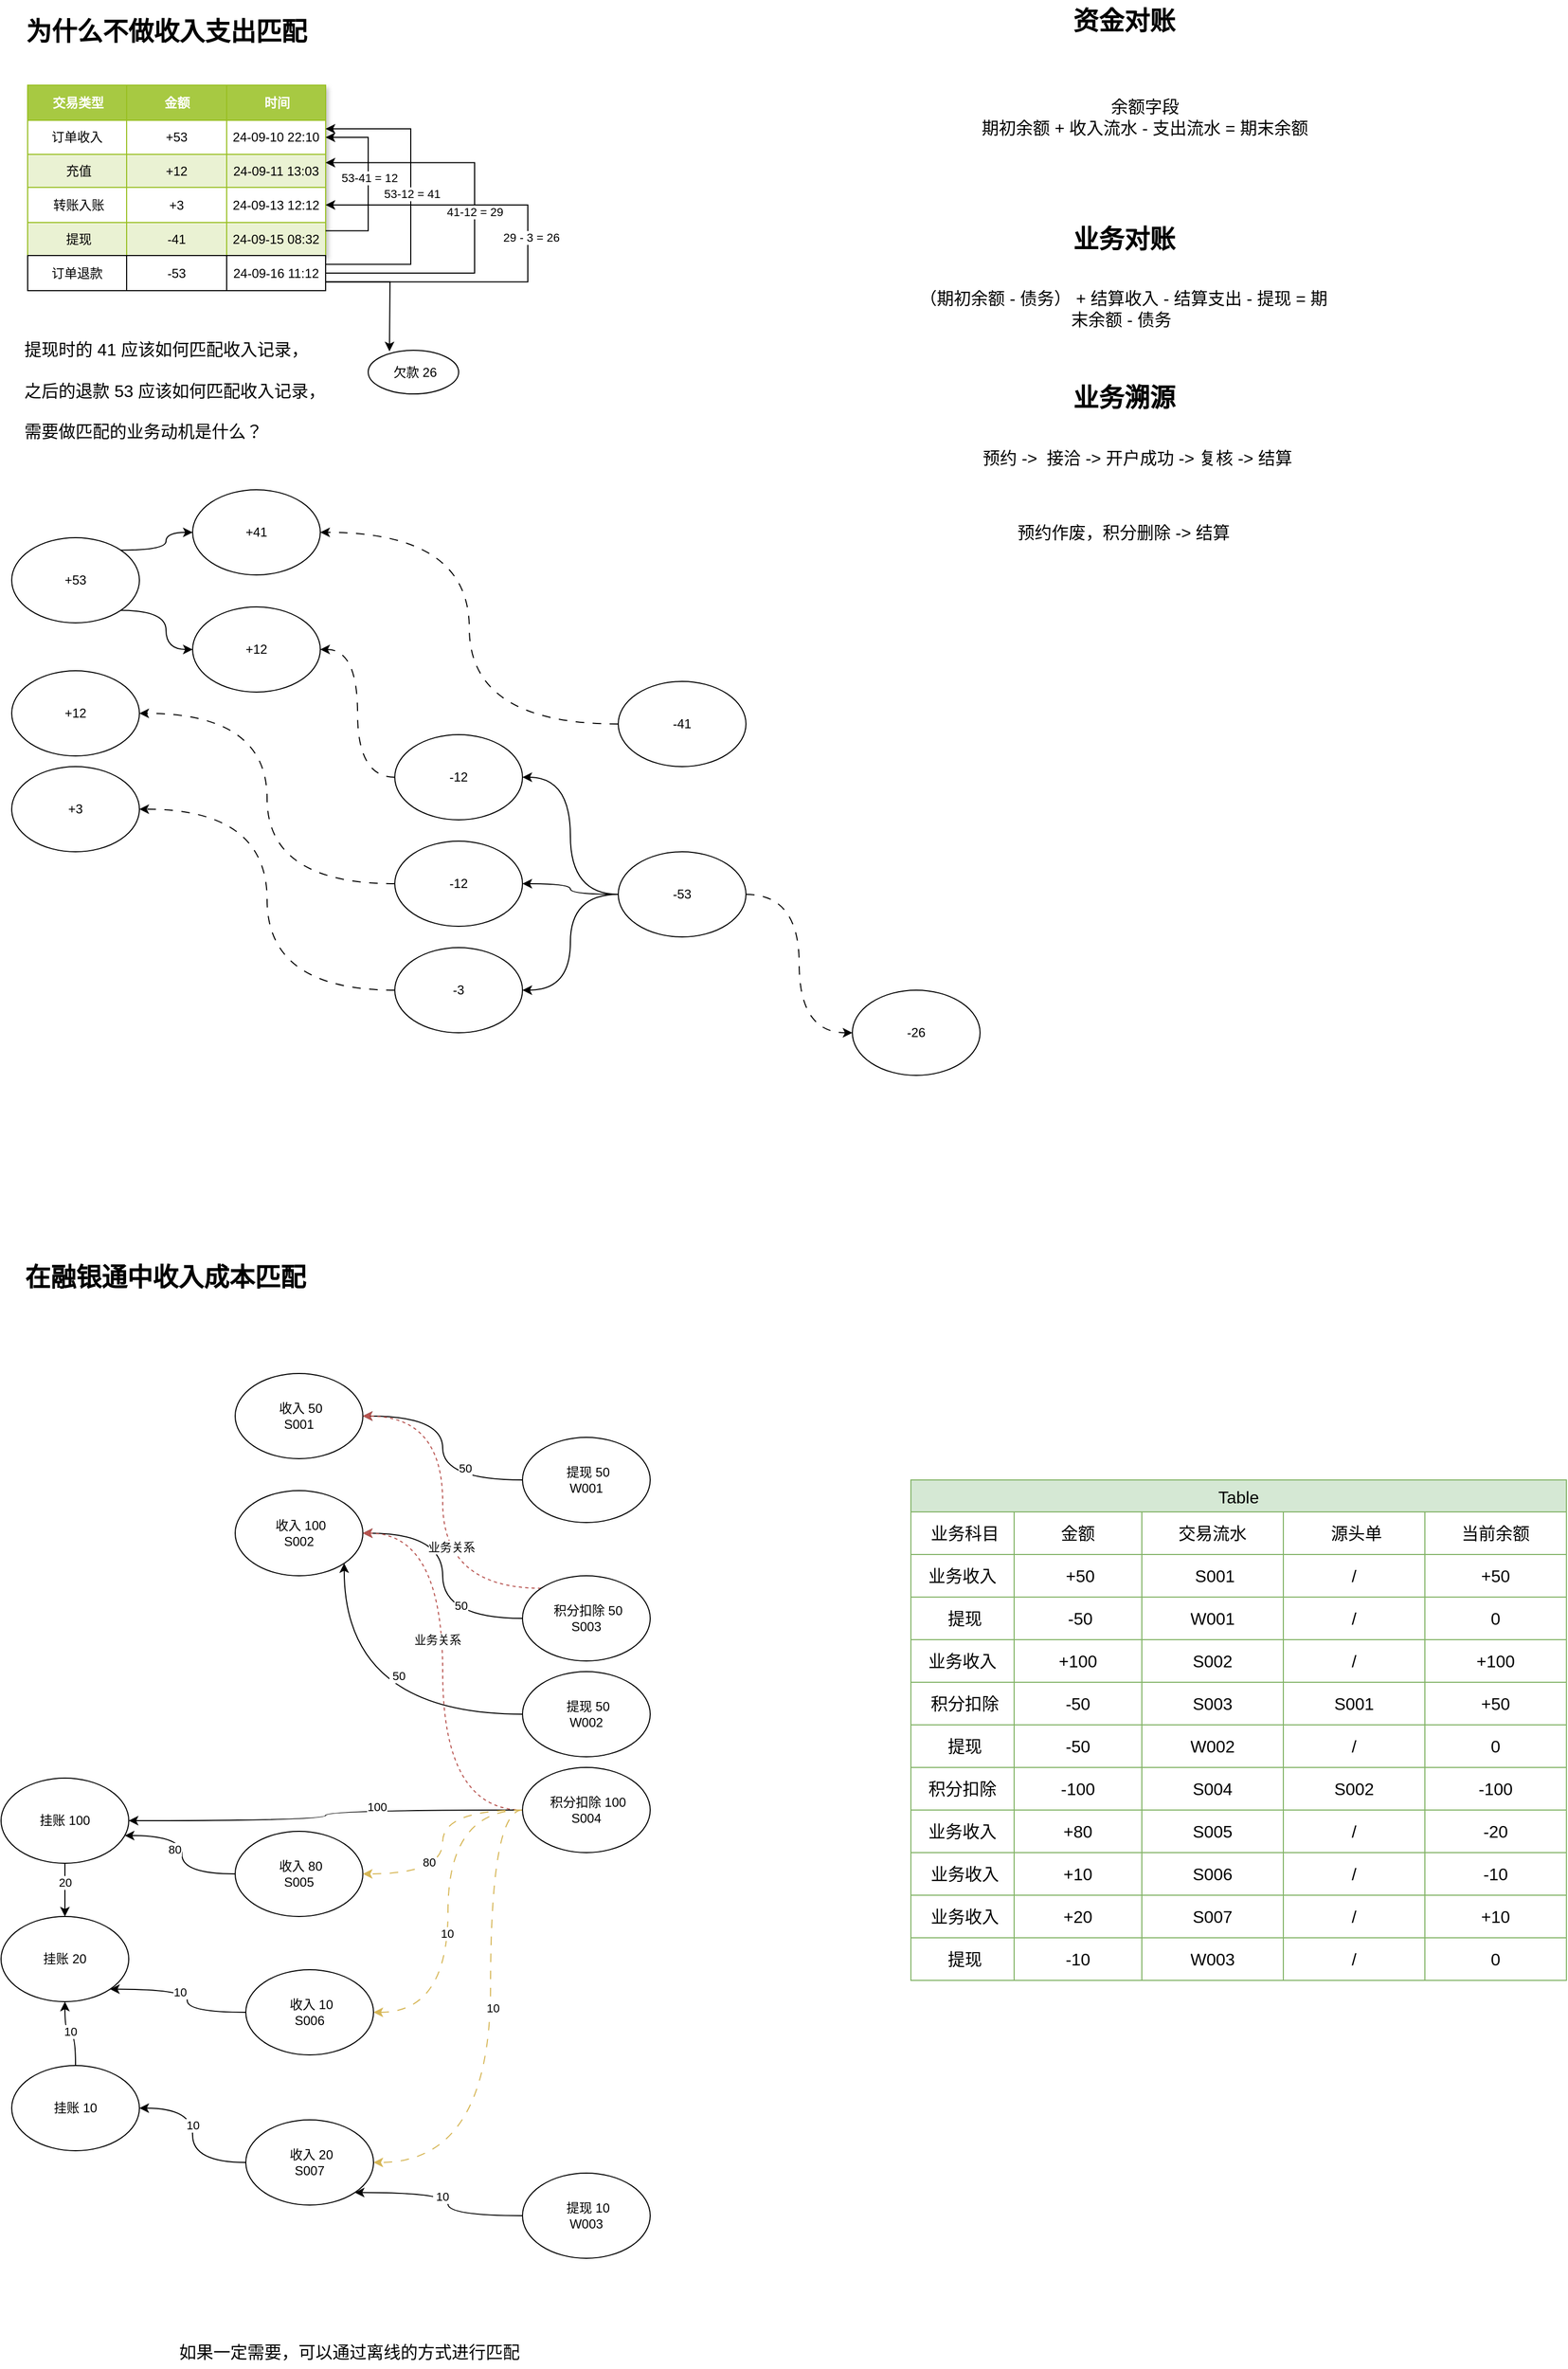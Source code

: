<mxfile version="24.7.17">
  <diagram name="Page-1" id="IG1EfREBN7wMI9QBmMIC">
    <mxGraphModel dx="2593" dy="1957" grid="1" gridSize="10" guides="1" tooltips="1" connect="1" arrows="1" fold="1" page="1" pageScale="1" pageWidth="827" pageHeight="1169" math="0" shadow="0">
      <root>
        <mxCell id="0" />
        <mxCell id="1" parent="0" />
        <mxCell id="J3dnYGCY9nzJkl_79Sq--1" value="&amp;nbsp;收入 50&lt;div&gt;S001&lt;/div&gt;" style="ellipse;whiteSpace=wrap;html=1;" vertex="1" parent="1">
          <mxGeometry x="1510" y="1290" width="120" height="80" as="geometry" />
        </mxCell>
        <mxCell id="J3dnYGCY9nzJkl_79Sq--2" value="&amp;nbsp;收入 100&lt;div&gt;S002&lt;/div&gt;" style="ellipse;whiteSpace=wrap;html=1;" vertex="1" parent="1">
          <mxGeometry x="1510" y="1400" width="120" height="80" as="geometry" />
        </mxCell>
        <mxCell id="J3dnYGCY9nzJkl_79Sq--3" style="edgeStyle=orthogonalEdgeStyle;rounded=0;orthogonalLoop=1;jettySize=auto;html=1;exitX=0;exitY=0.5;exitDx=0;exitDy=0;entryX=1;entryY=0.5;entryDx=0;entryDy=0;curved=1;" edge="1" parent="1" source="J3dnYGCY9nzJkl_79Sq--5" target="J3dnYGCY9nzJkl_79Sq--1">
          <mxGeometry relative="1" as="geometry" />
        </mxCell>
        <mxCell id="J3dnYGCY9nzJkl_79Sq--4" value="50" style="edgeLabel;html=1;align=center;verticalAlign=middle;resizable=0;points=[];" vertex="1" connectable="0" parent="J3dnYGCY9nzJkl_79Sq--3">
          <mxGeometry x="-0.48" y="-11" relative="1" as="geometry">
            <mxPoint as="offset" />
          </mxGeometry>
        </mxCell>
        <mxCell id="J3dnYGCY9nzJkl_79Sq--5" value="&amp;nbsp;提现 50&lt;div&gt;W001&lt;/div&gt;" style="ellipse;whiteSpace=wrap;html=1;" vertex="1" parent="1">
          <mxGeometry x="1780" y="1350" width="120" height="80" as="geometry" />
        </mxCell>
        <mxCell id="J3dnYGCY9nzJkl_79Sq--6" style="edgeStyle=orthogonalEdgeStyle;rounded=0;orthogonalLoop=1;jettySize=auto;html=1;exitX=0;exitY=0.5;exitDx=0;exitDy=0;entryX=1;entryY=0.5;entryDx=0;entryDy=0;curved=1;" edge="1" parent="1" source="J3dnYGCY9nzJkl_79Sq--10" target="J3dnYGCY9nzJkl_79Sq--2">
          <mxGeometry relative="1" as="geometry" />
        </mxCell>
        <mxCell id="J3dnYGCY9nzJkl_79Sq--7" value="50" style="edgeLabel;html=1;align=center;verticalAlign=middle;resizable=0;points=[];" vertex="1" connectable="0" parent="J3dnYGCY9nzJkl_79Sq--6">
          <mxGeometry x="-0.493" y="-12" relative="1" as="geometry">
            <mxPoint as="offset" />
          </mxGeometry>
        </mxCell>
        <mxCell id="J3dnYGCY9nzJkl_79Sq--8" style="edgeStyle=orthogonalEdgeStyle;rounded=0;orthogonalLoop=1;jettySize=auto;html=1;exitX=0;exitY=0;exitDx=0;exitDy=0;entryX=1;entryY=0.5;entryDx=0;entryDy=0;fillColor=#f8cecc;strokeColor=#b85450;elbow=vertical;curved=1;dashed=1;" edge="1" parent="1" source="J3dnYGCY9nzJkl_79Sq--10" target="J3dnYGCY9nzJkl_79Sq--1">
          <mxGeometry relative="1" as="geometry" />
        </mxCell>
        <mxCell id="J3dnYGCY9nzJkl_79Sq--9" value="业务关系" style="edgeLabel;html=1;align=center;verticalAlign=middle;resizable=0;points=[];" vertex="1" connectable="0" parent="J3dnYGCY9nzJkl_79Sq--8">
          <mxGeometry x="-0.199" y="-8" relative="1" as="geometry">
            <mxPoint as="offset" />
          </mxGeometry>
        </mxCell>
        <mxCell id="J3dnYGCY9nzJkl_79Sq--10" value="&amp;nbsp;积分扣除 50&lt;div&gt;S003&lt;/div&gt;" style="ellipse;whiteSpace=wrap;html=1;" vertex="1" parent="1">
          <mxGeometry x="1780" y="1480" width="120" height="80" as="geometry" />
        </mxCell>
        <mxCell id="J3dnYGCY9nzJkl_79Sq--11" value="&amp;nbsp;收入 80&lt;div&gt;S005&lt;/div&gt;" style="ellipse;whiteSpace=wrap;html=1;" vertex="1" parent="1">
          <mxGeometry x="1510" y="1720" width="120" height="80" as="geometry" />
        </mxCell>
        <mxCell id="J3dnYGCY9nzJkl_79Sq--12" style="edgeStyle=orthogonalEdgeStyle;rounded=0;orthogonalLoop=1;jettySize=auto;html=1;exitX=0;exitY=0.5;exitDx=0;exitDy=0;entryX=1;entryY=0.5;entryDx=0;entryDy=0;curved=1;fillColor=#f8cecc;strokeColor=#b85450;dashed=1;" edge="1" parent="1" source="J3dnYGCY9nzJkl_79Sq--22" target="J3dnYGCY9nzJkl_79Sq--2">
          <mxGeometry relative="1" as="geometry" />
        </mxCell>
        <mxCell id="J3dnYGCY9nzJkl_79Sq--13" value="业务关系" style="edgeLabel;html=1;align=center;verticalAlign=middle;resizable=0;points=[];" vertex="1" connectable="0" parent="J3dnYGCY9nzJkl_79Sq--12">
          <mxGeometry x="0.147" y="5" relative="1" as="geometry">
            <mxPoint as="offset" />
          </mxGeometry>
        </mxCell>
        <mxCell id="J3dnYGCY9nzJkl_79Sq--14" style="edgeStyle=orthogonalEdgeStyle;rounded=0;orthogonalLoop=1;jettySize=auto;html=1;exitX=0;exitY=0.5;exitDx=0;exitDy=0;entryX=1;entryY=0.5;entryDx=0;entryDy=0;curved=1;" edge="1" parent="1" source="J3dnYGCY9nzJkl_79Sq--22" target="J3dnYGCY9nzJkl_79Sq--108">
          <mxGeometry relative="1" as="geometry" />
        </mxCell>
        <mxCell id="J3dnYGCY9nzJkl_79Sq--15" value="100" style="edgeLabel;html=1;align=center;verticalAlign=middle;resizable=0;points=[];" vertex="1" connectable="0" parent="J3dnYGCY9nzJkl_79Sq--14">
          <mxGeometry x="-0.279" y="-3" relative="1" as="geometry">
            <mxPoint as="offset" />
          </mxGeometry>
        </mxCell>
        <mxCell id="J3dnYGCY9nzJkl_79Sq--16" style="edgeStyle=orthogonalEdgeStyle;rounded=0;orthogonalLoop=1;jettySize=auto;html=1;exitX=0;exitY=0.5;exitDx=0;exitDy=0;entryX=1;entryY=0.5;entryDx=0;entryDy=0;curved=1;dashed=1;dashPattern=8 8;fillColor=#fff2cc;strokeColor=#d6b656;" edge="1" parent="1" source="J3dnYGCY9nzJkl_79Sq--22" target="J3dnYGCY9nzJkl_79Sq--11">
          <mxGeometry relative="1" as="geometry" />
        </mxCell>
        <mxCell id="J3dnYGCY9nzJkl_79Sq--17" value="80" style="edgeLabel;html=1;align=center;verticalAlign=middle;resizable=0;points=[];" vertex="1" connectable="0" parent="J3dnYGCY9nzJkl_79Sq--16">
          <mxGeometry x="0.408" y="-11" relative="1" as="geometry">
            <mxPoint as="offset" />
          </mxGeometry>
        </mxCell>
        <mxCell id="J3dnYGCY9nzJkl_79Sq--18" style="edgeStyle=orthogonalEdgeStyle;rounded=0;orthogonalLoop=1;jettySize=auto;html=1;exitX=0;exitY=0.5;exitDx=0;exitDy=0;entryX=1;entryY=0.5;entryDx=0;entryDy=0;curved=1;dashed=1;dashPattern=8 8;fillColor=#fff2cc;strokeColor=#d6b656;" edge="1" parent="1" source="J3dnYGCY9nzJkl_79Sq--22" target="J3dnYGCY9nzJkl_79Sq--29">
          <mxGeometry relative="1" as="geometry" />
        </mxCell>
        <mxCell id="J3dnYGCY9nzJkl_79Sq--19" value="10" style="edgeLabel;html=1;align=center;verticalAlign=middle;resizable=0;points=[];" vertex="1" connectable="0" parent="J3dnYGCY9nzJkl_79Sq--18">
          <mxGeometry x="0.124" y="-1" relative="1" as="geometry">
            <mxPoint as="offset" />
          </mxGeometry>
        </mxCell>
        <mxCell id="J3dnYGCY9nzJkl_79Sq--20" style="edgeStyle=orthogonalEdgeStyle;rounded=0;orthogonalLoop=1;jettySize=auto;html=1;exitX=0;exitY=0.5;exitDx=0;exitDy=0;entryX=1;entryY=0.5;entryDx=0;entryDy=0;curved=1;dashed=1;dashPattern=8 8;fillColor=#fff2cc;strokeColor=#d6b656;" edge="1" parent="1" source="J3dnYGCY9nzJkl_79Sq--22" target="J3dnYGCY9nzJkl_79Sq--35">
          <mxGeometry relative="1" as="geometry">
            <Array as="points">
              <mxPoint x="1750" y="1700" />
              <mxPoint x="1750" y="2031" />
            </Array>
          </mxGeometry>
        </mxCell>
        <mxCell id="J3dnYGCY9nzJkl_79Sq--21" value="10" style="edgeLabel;html=1;align=center;verticalAlign=middle;resizable=0;points=[];" vertex="1" connectable="0" parent="J3dnYGCY9nzJkl_79Sq--20">
          <mxGeometry x="-0.085" y="2" relative="1" as="geometry">
            <mxPoint as="offset" />
          </mxGeometry>
        </mxCell>
        <mxCell id="J3dnYGCY9nzJkl_79Sq--22" value="&amp;nbsp;积分扣除 100&lt;div&gt;S004&lt;/div&gt;" style="ellipse;whiteSpace=wrap;html=1;" vertex="1" parent="1">
          <mxGeometry x="1780" y="1660" width="120" height="80" as="geometry" />
        </mxCell>
        <mxCell id="J3dnYGCY9nzJkl_79Sq--23" style="edgeStyle=orthogonalEdgeStyle;rounded=0;orthogonalLoop=1;jettySize=auto;html=1;exitX=0;exitY=0.5;exitDx=0;exitDy=0;entryX=1;entryY=1;entryDx=0;entryDy=0;curved=1;" edge="1" parent="1" source="J3dnYGCY9nzJkl_79Sq--25" target="J3dnYGCY9nzJkl_79Sq--2">
          <mxGeometry relative="1" as="geometry" />
        </mxCell>
        <mxCell id="J3dnYGCY9nzJkl_79Sq--24" value="&amp;nbsp;50" style="edgeLabel;html=1;align=center;verticalAlign=middle;resizable=0;points=[];" vertex="1" connectable="0" parent="J3dnYGCY9nzJkl_79Sq--23">
          <mxGeometry x="-0.233" y="-36" relative="1" as="geometry">
            <mxPoint as="offset" />
          </mxGeometry>
        </mxCell>
        <mxCell id="J3dnYGCY9nzJkl_79Sq--25" value="&amp;nbsp;提现 50&lt;div&gt;W002&lt;/div&gt;" style="ellipse;whiteSpace=wrap;html=1;" vertex="1" parent="1">
          <mxGeometry x="1780" y="1570" width="120" height="80" as="geometry" />
        </mxCell>
        <mxCell id="J3dnYGCY9nzJkl_79Sq--26" value="挂账 20" style="ellipse;whiteSpace=wrap;html=1;" vertex="1" parent="1">
          <mxGeometry x="1290" y="1800" width="120" height="80" as="geometry" />
        </mxCell>
        <mxCell id="J3dnYGCY9nzJkl_79Sq--27" style="edgeStyle=orthogonalEdgeStyle;rounded=0;orthogonalLoop=1;jettySize=auto;html=1;exitX=0;exitY=0.5;exitDx=0;exitDy=0;entryX=1;entryY=1;entryDx=0;entryDy=0;curved=1;" edge="1" parent="1" source="J3dnYGCY9nzJkl_79Sq--29" target="J3dnYGCY9nzJkl_79Sq--26">
          <mxGeometry relative="1" as="geometry" />
        </mxCell>
        <mxCell id="J3dnYGCY9nzJkl_79Sq--28" value="10" style="edgeLabel;html=1;align=center;verticalAlign=middle;resizable=0;points=[];" vertex="1" connectable="0" parent="J3dnYGCY9nzJkl_79Sq--27">
          <mxGeometry x="0.01" y="7" relative="1" as="geometry">
            <mxPoint y="1" as="offset" />
          </mxGeometry>
        </mxCell>
        <mxCell id="J3dnYGCY9nzJkl_79Sq--29" value="&amp;nbsp;收入 10&lt;div&gt;S006&lt;/div&gt;" style="ellipse;whiteSpace=wrap;html=1;" vertex="1" parent="1">
          <mxGeometry x="1520" y="1850" width="120" height="80" as="geometry" />
        </mxCell>
        <mxCell id="J3dnYGCY9nzJkl_79Sq--30" style="edgeStyle=orthogonalEdgeStyle;rounded=0;orthogonalLoop=1;jettySize=auto;html=1;exitX=0.5;exitY=0;exitDx=0;exitDy=0;entryX=0.5;entryY=1;entryDx=0;entryDy=0;curved=1;" edge="1" parent="1" source="J3dnYGCY9nzJkl_79Sq--32" target="J3dnYGCY9nzJkl_79Sq--26">
          <mxGeometry relative="1" as="geometry" />
        </mxCell>
        <mxCell id="J3dnYGCY9nzJkl_79Sq--31" value="10" style="edgeLabel;html=1;align=center;verticalAlign=middle;resizable=0;points=[];" vertex="1" connectable="0" parent="J3dnYGCY9nzJkl_79Sq--30">
          <mxGeometry x="0.231" y="-5" relative="1" as="geometry">
            <mxPoint y="1" as="offset" />
          </mxGeometry>
        </mxCell>
        <mxCell id="J3dnYGCY9nzJkl_79Sq--32" value="挂账 10" style="ellipse;whiteSpace=wrap;html=1;" vertex="1" parent="1">
          <mxGeometry x="1300" y="1940" width="120" height="80" as="geometry" />
        </mxCell>
        <mxCell id="J3dnYGCY9nzJkl_79Sq--33" style="edgeStyle=orthogonalEdgeStyle;rounded=0;orthogonalLoop=1;jettySize=auto;html=1;exitX=0;exitY=0.5;exitDx=0;exitDy=0;entryX=1;entryY=0.5;entryDx=0;entryDy=0;curved=1;" edge="1" parent="1" source="J3dnYGCY9nzJkl_79Sq--35" target="J3dnYGCY9nzJkl_79Sq--32">
          <mxGeometry relative="1" as="geometry" />
        </mxCell>
        <mxCell id="J3dnYGCY9nzJkl_79Sq--34" value="10" style="edgeLabel;html=1;align=center;verticalAlign=middle;resizable=0;points=[];" vertex="1" connectable="0" parent="J3dnYGCY9nzJkl_79Sq--33">
          <mxGeometry x="0.149" relative="1" as="geometry">
            <mxPoint y="1" as="offset" />
          </mxGeometry>
        </mxCell>
        <mxCell id="J3dnYGCY9nzJkl_79Sq--35" value="&amp;nbsp;收入 20&lt;div&gt;S007&lt;/div&gt;" style="ellipse;whiteSpace=wrap;html=1;" vertex="1" parent="1">
          <mxGeometry x="1520" y="1991" width="120" height="80" as="geometry" />
        </mxCell>
        <mxCell id="J3dnYGCY9nzJkl_79Sq--36" style="edgeStyle=orthogonalEdgeStyle;rounded=0;orthogonalLoop=1;jettySize=auto;html=1;exitX=0;exitY=0.5;exitDx=0;exitDy=0;entryX=1;entryY=1;entryDx=0;entryDy=0;curved=1;" edge="1" parent="1" source="J3dnYGCY9nzJkl_79Sq--38" target="J3dnYGCY9nzJkl_79Sq--35">
          <mxGeometry relative="1" as="geometry" />
        </mxCell>
        <mxCell id="J3dnYGCY9nzJkl_79Sq--37" value="&amp;nbsp;10" style="edgeLabel;html=1;align=center;verticalAlign=middle;resizable=0;points=[];" vertex="1" connectable="0" parent="J3dnYGCY9nzJkl_79Sq--36">
          <mxGeometry x="0.101" y="3" relative="1" as="geometry">
            <mxPoint as="offset" />
          </mxGeometry>
        </mxCell>
        <mxCell id="J3dnYGCY9nzJkl_79Sq--38" value="&amp;nbsp;提现 10&lt;div&gt;W003&lt;/div&gt;" style="ellipse;whiteSpace=wrap;html=1;" vertex="1" parent="1">
          <mxGeometry x="1780" y="2041" width="120" height="80" as="geometry" />
        </mxCell>
        <mxCell id="J3dnYGCY9nzJkl_79Sq--39" value="Table" style="shape=table;startSize=30;container=1;collapsible=0;childLayout=tableLayout;strokeColor=#82b366;fontSize=16;fillColor=#d5e8d4;" vertex="1" parent="1">
          <mxGeometry x="2145" y="1390" width="616" height="470" as="geometry" />
        </mxCell>
        <mxCell id="J3dnYGCY9nzJkl_79Sq--40" value="" style="shape=tableRow;horizontal=0;startSize=0;swimlaneHead=0;swimlaneBody=0;strokeColor=inherit;top=0;left=0;bottom=0;right=0;collapsible=0;dropTarget=0;fillColor=none;points=[[0,0.5],[1,0.5]];portConstraint=eastwest;fontSize=16;" vertex="1" parent="J3dnYGCY9nzJkl_79Sq--39">
          <mxGeometry y="30" width="616" height="40" as="geometry" />
        </mxCell>
        <mxCell id="J3dnYGCY9nzJkl_79Sq--41" value="&amp;nbsp;业务科目" style="shape=partialRectangle;html=1;whiteSpace=wrap;connectable=0;strokeColor=inherit;overflow=hidden;fillColor=none;top=0;left=0;bottom=0;right=0;pointerEvents=1;fontSize=16;" vertex="1" parent="J3dnYGCY9nzJkl_79Sq--40">
          <mxGeometry width="97" height="40" as="geometry">
            <mxRectangle width="97" height="40" as="alternateBounds" />
          </mxGeometry>
        </mxCell>
        <mxCell id="J3dnYGCY9nzJkl_79Sq--42" value="金额" style="shape=partialRectangle;html=1;whiteSpace=wrap;connectable=0;strokeColor=inherit;overflow=hidden;fillColor=none;top=0;left=0;bottom=0;right=0;pointerEvents=1;fontSize=16;" vertex="1" parent="J3dnYGCY9nzJkl_79Sq--40">
          <mxGeometry x="97" width="120" height="40" as="geometry">
            <mxRectangle width="120" height="40" as="alternateBounds" />
          </mxGeometry>
        </mxCell>
        <mxCell id="J3dnYGCY9nzJkl_79Sq--43" value="交易流水" style="shape=partialRectangle;html=1;whiteSpace=wrap;connectable=0;strokeColor=inherit;overflow=hidden;fillColor=none;top=0;left=0;bottom=0;right=0;pointerEvents=1;fontSize=16;" vertex="1" parent="J3dnYGCY9nzJkl_79Sq--40">
          <mxGeometry x="217" width="133" height="40" as="geometry">
            <mxRectangle width="133" height="40" as="alternateBounds" />
          </mxGeometry>
        </mxCell>
        <mxCell id="J3dnYGCY9nzJkl_79Sq--44" value="&amp;nbsp;源头单" style="shape=partialRectangle;html=1;whiteSpace=wrap;connectable=0;strokeColor=inherit;overflow=hidden;fillColor=none;top=0;left=0;bottom=0;right=0;pointerEvents=1;fontSize=16;" vertex="1" parent="J3dnYGCY9nzJkl_79Sq--40">
          <mxGeometry x="350" width="133" height="40" as="geometry">
            <mxRectangle width="133" height="40" as="alternateBounds" />
          </mxGeometry>
        </mxCell>
        <mxCell id="J3dnYGCY9nzJkl_79Sq--45" value="当前余额" style="shape=partialRectangle;html=1;whiteSpace=wrap;connectable=0;strokeColor=inherit;overflow=hidden;fillColor=none;top=0;left=0;bottom=0;right=0;pointerEvents=1;fontSize=16;" vertex="1" parent="J3dnYGCY9nzJkl_79Sq--40">
          <mxGeometry x="483" width="133" height="40" as="geometry">
            <mxRectangle width="133" height="40" as="alternateBounds" />
          </mxGeometry>
        </mxCell>
        <mxCell id="J3dnYGCY9nzJkl_79Sq--46" value="" style="shape=tableRow;horizontal=0;startSize=0;swimlaneHead=0;swimlaneBody=0;strokeColor=inherit;top=0;left=0;bottom=0;right=0;collapsible=0;dropTarget=0;fillColor=none;points=[[0,0.5],[1,0.5]];portConstraint=eastwest;fontSize=16;" vertex="1" parent="J3dnYGCY9nzJkl_79Sq--39">
          <mxGeometry y="70" width="616" height="40" as="geometry" />
        </mxCell>
        <mxCell id="J3dnYGCY9nzJkl_79Sq--47" value="业务收入" style="shape=partialRectangle;html=1;whiteSpace=wrap;connectable=0;strokeColor=inherit;overflow=hidden;fillColor=none;top=0;left=0;bottom=0;right=0;pointerEvents=1;fontSize=16;" vertex="1" parent="J3dnYGCY9nzJkl_79Sq--46">
          <mxGeometry width="97" height="40" as="geometry">
            <mxRectangle width="97" height="40" as="alternateBounds" />
          </mxGeometry>
        </mxCell>
        <mxCell id="J3dnYGCY9nzJkl_79Sq--48" value="&amp;nbsp;+50" style="shape=partialRectangle;html=1;whiteSpace=wrap;connectable=0;strokeColor=inherit;overflow=hidden;fillColor=none;top=0;left=0;bottom=0;right=0;pointerEvents=1;fontSize=16;" vertex="1" parent="J3dnYGCY9nzJkl_79Sq--46">
          <mxGeometry x="97" width="120" height="40" as="geometry">
            <mxRectangle width="120" height="40" as="alternateBounds" />
          </mxGeometry>
        </mxCell>
        <mxCell id="J3dnYGCY9nzJkl_79Sq--49" value="&amp;nbsp;S001" style="shape=partialRectangle;html=1;whiteSpace=wrap;connectable=0;strokeColor=inherit;overflow=hidden;fillColor=none;top=0;left=0;bottom=0;right=0;pointerEvents=1;fontSize=16;" vertex="1" parent="J3dnYGCY9nzJkl_79Sq--46">
          <mxGeometry x="217" width="133" height="40" as="geometry">
            <mxRectangle width="133" height="40" as="alternateBounds" />
          </mxGeometry>
        </mxCell>
        <mxCell id="J3dnYGCY9nzJkl_79Sq--50" value="/" style="shape=partialRectangle;html=1;whiteSpace=wrap;connectable=0;strokeColor=inherit;overflow=hidden;fillColor=none;top=0;left=0;bottom=0;right=0;pointerEvents=1;fontSize=16;" vertex="1" parent="J3dnYGCY9nzJkl_79Sq--46">
          <mxGeometry x="350" width="133" height="40" as="geometry">
            <mxRectangle width="133" height="40" as="alternateBounds" />
          </mxGeometry>
        </mxCell>
        <mxCell id="J3dnYGCY9nzJkl_79Sq--51" value="+50" style="shape=partialRectangle;html=1;whiteSpace=wrap;connectable=0;strokeColor=inherit;overflow=hidden;fillColor=none;top=0;left=0;bottom=0;right=0;pointerEvents=1;fontSize=16;" vertex="1" parent="J3dnYGCY9nzJkl_79Sq--46">
          <mxGeometry x="483" width="133" height="40" as="geometry">
            <mxRectangle width="133" height="40" as="alternateBounds" />
          </mxGeometry>
        </mxCell>
        <mxCell id="J3dnYGCY9nzJkl_79Sq--52" value="" style="shape=tableRow;horizontal=0;startSize=0;swimlaneHead=0;swimlaneBody=0;strokeColor=inherit;top=0;left=0;bottom=0;right=0;collapsible=0;dropTarget=0;fillColor=none;points=[[0,0.5],[1,0.5]];portConstraint=eastwest;fontSize=16;" vertex="1" parent="J3dnYGCY9nzJkl_79Sq--39">
          <mxGeometry y="110" width="616" height="40" as="geometry" />
        </mxCell>
        <mxCell id="J3dnYGCY9nzJkl_79Sq--53" value="&amp;nbsp;提现" style="shape=partialRectangle;html=1;whiteSpace=wrap;connectable=0;strokeColor=inherit;overflow=hidden;fillColor=none;top=0;left=0;bottom=0;right=0;pointerEvents=1;fontSize=16;" vertex="1" parent="J3dnYGCY9nzJkl_79Sq--52">
          <mxGeometry width="97" height="40" as="geometry">
            <mxRectangle width="97" height="40" as="alternateBounds" />
          </mxGeometry>
        </mxCell>
        <mxCell id="J3dnYGCY9nzJkl_79Sq--54" value="&amp;nbsp;-50" style="shape=partialRectangle;html=1;whiteSpace=wrap;connectable=0;strokeColor=inherit;overflow=hidden;fillColor=none;top=0;left=0;bottom=0;right=0;pointerEvents=1;fontSize=16;" vertex="1" parent="J3dnYGCY9nzJkl_79Sq--52">
          <mxGeometry x="97" width="120" height="40" as="geometry">
            <mxRectangle width="120" height="40" as="alternateBounds" />
          </mxGeometry>
        </mxCell>
        <mxCell id="J3dnYGCY9nzJkl_79Sq--55" value="W001" style="shape=partialRectangle;html=1;whiteSpace=wrap;connectable=0;strokeColor=inherit;overflow=hidden;fillColor=none;top=0;left=0;bottom=0;right=0;pointerEvents=1;fontSize=16;" vertex="1" parent="J3dnYGCY9nzJkl_79Sq--52">
          <mxGeometry x="217" width="133" height="40" as="geometry">
            <mxRectangle width="133" height="40" as="alternateBounds" />
          </mxGeometry>
        </mxCell>
        <mxCell id="J3dnYGCY9nzJkl_79Sq--56" value="/" style="shape=partialRectangle;html=1;whiteSpace=wrap;connectable=0;strokeColor=inherit;overflow=hidden;fillColor=none;top=0;left=0;bottom=0;right=0;pointerEvents=1;fontSize=16;" vertex="1" parent="J3dnYGCY9nzJkl_79Sq--52">
          <mxGeometry x="350" width="133" height="40" as="geometry">
            <mxRectangle width="133" height="40" as="alternateBounds" />
          </mxGeometry>
        </mxCell>
        <mxCell id="J3dnYGCY9nzJkl_79Sq--57" value="0" style="shape=partialRectangle;html=1;whiteSpace=wrap;connectable=0;strokeColor=inherit;overflow=hidden;fillColor=none;top=0;left=0;bottom=0;right=0;pointerEvents=1;fontSize=16;" vertex="1" parent="J3dnYGCY9nzJkl_79Sq--52">
          <mxGeometry x="483" width="133" height="40" as="geometry">
            <mxRectangle width="133" height="40" as="alternateBounds" />
          </mxGeometry>
        </mxCell>
        <mxCell id="J3dnYGCY9nzJkl_79Sq--58" style="shape=tableRow;horizontal=0;startSize=0;swimlaneHead=0;swimlaneBody=0;strokeColor=inherit;top=0;left=0;bottom=0;right=0;collapsible=0;dropTarget=0;fillColor=none;points=[[0,0.5],[1,0.5]];portConstraint=eastwest;fontSize=16;" vertex="1" parent="J3dnYGCY9nzJkl_79Sq--39">
          <mxGeometry y="150" width="616" height="40" as="geometry" />
        </mxCell>
        <mxCell id="J3dnYGCY9nzJkl_79Sq--59" value="业务收入" style="shape=partialRectangle;html=1;whiteSpace=wrap;connectable=0;strokeColor=inherit;overflow=hidden;fillColor=none;top=0;left=0;bottom=0;right=0;pointerEvents=1;fontSize=16;" vertex="1" parent="J3dnYGCY9nzJkl_79Sq--58">
          <mxGeometry width="97" height="40" as="geometry">
            <mxRectangle width="97" height="40" as="alternateBounds" />
          </mxGeometry>
        </mxCell>
        <mxCell id="J3dnYGCY9nzJkl_79Sq--60" value="+100" style="shape=partialRectangle;html=1;whiteSpace=wrap;connectable=0;strokeColor=inherit;overflow=hidden;fillColor=none;top=0;left=0;bottom=0;right=0;pointerEvents=1;fontSize=16;" vertex="1" parent="J3dnYGCY9nzJkl_79Sq--58">
          <mxGeometry x="97" width="120" height="40" as="geometry">
            <mxRectangle width="120" height="40" as="alternateBounds" />
          </mxGeometry>
        </mxCell>
        <mxCell id="J3dnYGCY9nzJkl_79Sq--61" value="S002" style="shape=partialRectangle;html=1;whiteSpace=wrap;connectable=0;strokeColor=inherit;overflow=hidden;fillColor=none;top=0;left=0;bottom=0;right=0;pointerEvents=1;fontSize=16;" vertex="1" parent="J3dnYGCY9nzJkl_79Sq--58">
          <mxGeometry x="217" width="133" height="40" as="geometry">
            <mxRectangle width="133" height="40" as="alternateBounds" />
          </mxGeometry>
        </mxCell>
        <mxCell id="J3dnYGCY9nzJkl_79Sq--62" value="/" style="shape=partialRectangle;html=1;whiteSpace=wrap;connectable=0;strokeColor=inherit;overflow=hidden;fillColor=none;top=0;left=0;bottom=0;right=0;pointerEvents=1;fontSize=16;" vertex="1" parent="J3dnYGCY9nzJkl_79Sq--58">
          <mxGeometry x="350" width="133" height="40" as="geometry">
            <mxRectangle width="133" height="40" as="alternateBounds" />
          </mxGeometry>
        </mxCell>
        <mxCell id="J3dnYGCY9nzJkl_79Sq--63" value="+100" style="shape=partialRectangle;html=1;whiteSpace=wrap;connectable=0;strokeColor=inherit;overflow=hidden;fillColor=none;top=0;left=0;bottom=0;right=0;pointerEvents=1;fontSize=16;" vertex="1" parent="J3dnYGCY9nzJkl_79Sq--58">
          <mxGeometry x="483" width="133" height="40" as="geometry">
            <mxRectangle width="133" height="40" as="alternateBounds" />
          </mxGeometry>
        </mxCell>
        <mxCell id="J3dnYGCY9nzJkl_79Sq--64" style="shape=tableRow;horizontal=0;startSize=0;swimlaneHead=0;swimlaneBody=0;strokeColor=inherit;top=0;left=0;bottom=0;right=0;collapsible=0;dropTarget=0;fillColor=none;points=[[0,0.5],[1,0.5]];portConstraint=eastwest;fontSize=16;" vertex="1" parent="J3dnYGCY9nzJkl_79Sq--39">
          <mxGeometry y="190" width="616" height="40" as="geometry" />
        </mxCell>
        <mxCell id="J3dnYGCY9nzJkl_79Sq--65" value="&amp;nbsp;积分扣除" style="shape=partialRectangle;html=1;whiteSpace=wrap;connectable=0;strokeColor=inherit;overflow=hidden;fillColor=none;top=0;left=0;bottom=0;right=0;pointerEvents=1;fontSize=16;" vertex="1" parent="J3dnYGCY9nzJkl_79Sq--64">
          <mxGeometry width="97" height="40" as="geometry">
            <mxRectangle width="97" height="40" as="alternateBounds" />
          </mxGeometry>
        </mxCell>
        <mxCell id="J3dnYGCY9nzJkl_79Sq--66" value="-50" style="shape=partialRectangle;html=1;whiteSpace=wrap;connectable=0;strokeColor=inherit;overflow=hidden;fillColor=none;top=0;left=0;bottom=0;right=0;pointerEvents=1;fontSize=16;" vertex="1" parent="J3dnYGCY9nzJkl_79Sq--64">
          <mxGeometry x="97" width="120" height="40" as="geometry">
            <mxRectangle width="120" height="40" as="alternateBounds" />
          </mxGeometry>
        </mxCell>
        <mxCell id="J3dnYGCY9nzJkl_79Sq--67" value="S003" style="shape=partialRectangle;html=1;whiteSpace=wrap;connectable=0;strokeColor=inherit;overflow=hidden;fillColor=none;top=0;left=0;bottom=0;right=0;pointerEvents=1;fontSize=16;" vertex="1" parent="J3dnYGCY9nzJkl_79Sq--64">
          <mxGeometry x="217" width="133" height="40" as="geometry">
            <mxRectangle width="133" height="40" as="alternateBounds" />
          </mxGeometry>
        </mxCell>
        <mxCell id="J3dnYGCY9nzJkl_79Sq--68" value="S001" style="shape=partialRectangle;html=1;whiteSpace=wrap;connectable=0;strokeColor=inherit;overflow=hidden;fillColor=none;top=0;left=0;bottom=0;right=0;pointerEvents=1;fontSize=16;" vertex="1" parent="J3dnYGCY9nzJkl_79Sq--64">
          <mxGeometry x="350" width="133" height="40" as="geometry">
            <mxRectangle width="133" height="40" as="alternateBounds" />
          </mxGeometry>
        </mxCell>
        <mxCell id="J3dnYGCY9nzJkl_79Sq--69" value="+50" style="shape=partialRectangle;html=1;whiteSpace=wrap;connectable=0;strokeColor=inherit;overflow=hidden;fillColor=none;top=0;left=0;bottom=0;right=0;pointerEvents=1;fontSize=16;" vertex="1" parent="J3dnYGCY9nzJkl_79Sq--64">
          <mxGeometry x="483" width="133" height="40" as="geometry">
            <mxRectangle width="133" height="40" as="alternateBounds" />
          </mxGeometry>
        </mxCell>
        <mxCell id="J3dnYGCY9nzJkl_79Sq--70" style="shape=tableRow;horizontal=0;startSize=0;swimlaneHead=0;swimlaneBody=0;strokeColor=inherit;top=0;left=0;bottom=0;right=0;collapsible=0;dropTarget=0;fillColor=none;points=[[0,0.5],[1,0.5]];portConstraint=eastwest;fontSize=16;" vertex="1" parent="J3dnYGCY9nzJkl_79Sq--39">
          <mxGeometry y="230" width="616" height="40" as="geometry" />
        </mxCell>
        <mxCell id="J3dnYGCY9nzJkl_79Sq--71" value="&amp;nbsp;提现" style="shape=partialRectangle;html=1;whiteSpace=wrap;connectable=0;strokeColor=inherit;overflow=hidden;fillColor=none;top=0;left=0;bottom=0;right=0;pointerEvents=1;fontSize=16;" vertex="1" parent="J3dnYGCY9nzJkl_79Sq--70">
          <mxGeometry width="97" height="40" as="geometry">
            <mxRectangle width="97" height="40" as="alternateBounds" />
          </mxGeometry>
        </mxCell>
        <mxCell id="J3dnYGCY9nzJkl_79Sq--72" value="-50" style="shape=partialRectangle;html=1;whiteSpace=wrap;connectable=0;strokeColor=inherit;overflow=hidden;fillColor=none;top=0;left=0;bottom=0;right=0;pointerEvents=1;fontSize=16;" vertex="1" parent="J3dnYGCY9nzJkl_79Sq--70">
          <mxGeometry x="97" width="120" height="40" as="geometry">
            <mxRectangle width="120" height="40" as="alternateBounds" />
          </mxGeometry>
        </mxCell>
        <mxCell id="J3dnYGCY9nzJkl_79Sq--73" value="W002" style="shape=partialRectangle;html=1;whiteSpace=wrap;connectable=0;strokeColor=inherit;overflow=hidden;fillColor=none;top=0;left=0;bottom=0;right=0;pointerEvents=1;fontSize=16;" vertex="1" parent="J3dnYGCY9nzJkl_79Sq--70">
          <mxGeometry x="217" width="133" height="40" as="geometry">
            <mxRectangle width="133" height="40" as="alternateBounds" />
          </mxGeometry>
        </mxCell>
        <mxCell id="J3dnYGCY9nzJkl_79Sq--74" value="/" style="shape=partialRectangle;html=1;whiteSpace=wrap;connectable=0;strokeColor=inherit;overflow=hidden;fillColor=none;top=0;left=0;bottom=0;right=0;pointerEvents=1;fontSize=16;" vertex="1" parent="J3dnYGCY9nzJkl_79Sq--70">
          <mxGeometry x="350" width="133" height="40" as="geometry">
            <mxRectangle width="133" height="40" as="alternateBounds" />
          </mxGeometry>
        </mxCell>
        <mxCell id="J3dnYGCY9nzJkl_79Sq--75" value="0" style="shape=partialRectangle;html=1;whiteSpace=wrap;connectable=0;strokeColor=inherit;overflow=hidden;fillColor=none;top=0;left=0;bottom=0;right=0;pointerEvents=1;fontSize=16;" vertex="1" parent="J3dnYGCY9nzJkl_79Sq--70">
          <mxGeometry x="483" width="133" height="40" as="geometry">
            <mxRectangle width="133" height="40" as="alternateBounds" />
          </mxGeometry>
        </mxCell>
        <mxCell id="J3dnYGCY9nzJkl_79Sq--76" style="shape=tableRow;horizontal=0;startSize=0;swimlaneHead=0;swimlaneBody=0;strokeColor=inherit;top=0;left=0;bottom=0;right=0;collapsible=0;dropTarget=0;fillColor=none;points=[[0,0.5],[1,0.5]];portConstraint=eastwest;fontSize=16;" vertex="1" parent="J3dnYGCY9nzJkl_79Sq--39">
          <mxGeometry y="270" width="616" height="40" as="geometry" />
        </mxCell>
        <mxCell id="J3dnYGCY9nzJkl_79Sq--77" value="积分扣除" style="shape=partialRectangle;html=1;whiteSpace=wrap;connectable=0;strokeColor=inherit;overflow=hidden;fillColor=none;top=0;left=0;bottom=0;right=0;pointerEvents=1;fontSize=16;" vertex="1" parent="J3dnYGCY9nzJkl_79Sq--76">
          <mxGeometry width="97" height="40" as="geometry">
            <mxRectangle width="97" height="40" as="alternateBounds" />
          </mxGeometry>
        </mxCell>
        <mxCell id="J3dnYGCY9nzJkl_79Sq--78" value="-100" style="shape=partialRectangle;html=1;whiteSpace=wrap;connectable=0;strokeColor=inherit;overflow=hidden;fillColor=none;top=0;left=0;bottom=0;right=0;pointerEvents=1;fontSize=16;" vertex="1" parent="J3dnYGCY9nzJkl_79Sq--76">
          <mxGeometry x="97" width="120" height="40" as="geometry">
            <mxRectangle width="120" height="40" as="alternateBounds" />
          </mxGeometry>
        </mxCell>
        <mxCell id="J3dnYGCY9nzJkl_79Sq--79" value="S004" style="shape=partialRectangle;html=1;whiteSpace=wrap;connectable=0;strokeColor=inherit;overflow=hidden;fillColor=none;top=0;left=0;bottom=0;right=0;pointerEvents=1;fontSize=16;" vertex="1" parent="J3dnYGCY9nzJkl_79Sq--76">
          <mxGeometry x="217" width="133" height="40" as="geometry">
            <mxRectangle width="133" height="40" as="alternateBounds" />
          </mxGeometry>
        </mxCell>
        <mxCell id="J3dnYGCY9nzJkl_79Sq--80" value="S002" style="shape=partialRectangle;html=1;whiteSpace=wrap;connectable=0;strokeColor=inherit;overflow=hidden;fillColor=none;top=0;left=0;bottom=0;right=0;pointerEvents=1;fontSize=16;" vertex="1" parent="J3dnYGCY9nzJkl_79Sq--76">
          <mxGeometry x="350" width="133" height="40" as="geometry">
            <mxRectangle width="133" height="40" as="alternateBounds" />
          </mxGeometry>
        </mxCell>
        <mxCell id="J3dnYGCY9nzJkl_79Sq--81" value="-100" style="shape=partialRectangle;html=1;whiteSpace=wrap;connectable=0;strokeColor=inherit;overflow=hidden;fillColor=none;top=0;left=0;bottom=0;right=0;pointerEvents=1;fontSize=16;" vertex="1" parent="J3dnYGCY9nzJkl_79Sq--76">
          <mxGeometry x="483" width="133" height="40" as="geometry">
            <mxRectangle width="133" height="40" as="alternateBounds" />
          </mxGeometry>
        </mxCell>
        <mxCell id="J3dnYGCY9nzJkl_79Sq--82" style="shape=tableRow;horizontal=0;startSize=0;swimlaneHead=0;swimlaneBody=0;strokeColor=inherit;top=0;left=0;bottom=0;right=0;collapsible=0;dropTarget=0;fillColor=none;points=[[0,0.5],[1,0.5]];portConstraint=eastwest;fontSize=16;" vertex="1" parent="J3dnYGCY9nzJkl_79Sq--39">
          <mxGeometry y="310" width="616" height="40" as="geometry" />
        </mxCell>
        <mxCell id="J3dnYGCY9nzJkl_79Sq--83" value="业务收入" style="shape=partialRectangle;html=1;whiteSpace=wrap;connectable=0;strokeColor=inherit;overflow=hidden;fillColor=none;top=0;left=0;bottom=0;right=0;pointerEvents=1;fontSize=16;" vertex="1" parent="J3dnYGCY9nzJkl_79Sq--82">
          <mxGeometry width="97" height="40" as="geometry">
            <mxRectangle width="97" height="40" as="alternateBounds" />
          </mxGeometry>
        </mxCell>
        <mxCell id="J3dnYGCY9nzJkl_79Sq--84" value="+80" style="shape=partialRectangle;html=1;whiteSpace=wrap;connectable=0;strokeColor=inherit;overflow=hidden;fillColor=none;top=0;left=0;bottom=0;right=0;pointerEvents=1;fontSize=16;" vertex="1" parent="J3dnYGCY9nzJkl_79Sq--82">
          <mxGeometry x="97" width="120" height="40" as="geometry">
            <mxRectangle width="120" height="40" as="alternateBounds" />
          </mxGeometry>
        </mxCell>
        <mxCell id="J3dnYGCY9nzJkl_79Sq--85" value="S005" style="shape=partialRectangle;html=1;whiteSpace=wrap;connectable=0;strokeColor=inherit;overflow=hidden;fillColor=none;top=0;left=0;bottom=0;right=0;pointerEvents=1;fontSize=16;" vertex="1" parent="J3dnYGCY9nzJkl_79Sq--82">
          <mxGeometry x="217" width="133" height="40" as="geometry">
            <mxRectangle width="133" height="40" as="alternateBounds" />
          </mxGeometry>
        </mxCell>
        <mxCell id="J3dnYGCY9nzJkl_79Sq--86" value="/" style="shape=partialRectangle;html=1;whiteSpace=wrap;connectable=0;strokeColor=inherit;overflow=hidden;fillColor=none;top=0;left=0;bottom=0;right=0;pointerEvents=1;fontSize=16;" vertex="1" parent="J3dnYGCY9nzJkl_79Sq--82">
          <mxGeometry x="350" width="133" height="40" as="geometry">
            <mxRectangle width="133" height="40" as="alternateBounds" />
          </mxGeometry>
        </mxCell>
        <mxCell id="J3dnYGCY9nzJkl_79Sq--87" value="-20" style="shape=partialRectangle;html=1;whiteSpace=wrap;connectable=0;strokeColor=inherit;overflow=hidden;fillColor=none;top=0;left=0;bottom=0;right=0;pointerEvents=1;fontSize=16;" vertex="1" parent="J3dnYGCY9nzJkl_79Sq--82">
          <mxGeometry x="483" width="133" height="40" as="geometry">
            <mxRectangle width="133" height="40" as="alternateBounds" />
          </mxGeometry>
        </mxCell>
        <mxCell id="J3dnYGCY9nzJkl_79Sq--88" style="shape=tableRow;horizontal=0;startSize=0;swimlaneHead=0;swimlaneBody=0;strokeColor=inherit;top=0;left=0;bottom=0;right=0;collapsible=0;dropTarget=0;fillColor=none;points=[[0,0.5],[1,0.5]];portConstraint=eastwest;fontSize=16;" vertex="1" parent="J3dnYGCY9nzJkl_79Sq--39">
          <mxGeometry y="350" width="616" height="40" as="geometry" />
        </mxCell>
        <mxCell id="J3dnYGCY9nzJkl_79Sq--89" value="&amp;nbsp;业务收入" style="shape=partialRectangle;html=1;whiteSpace=wrap;connectable=0;strokeColor=inherit;overflow=hidden;fillColor=none;top=0;left=0;bottom=0;right=0;pointerEvents=1;fontSize=16;" vertex="1" parent="J3dnYGCY9nzJkl_79Sq--88">
          <mxGeometry width="97" height="40" as="geometry">
            <mxRectangle width="97" height="40" as="alternateBounds" />
          </mxGeometry>
        </mxCell>
        <mxCell id="J3dnYGCY9nzJkl_79Sq--90" value="+10" style="shape=partialRectangle;html=1;whiteSpace=wrap;connectable=0;strokeColor=inherit;overflow=hidden;fillColor=none;top=0;left=0;bottom=0;right=0;pointerEvents=1;fontSize=16;" vertex="1" parent="J3dnYGCY9nzJkl_79Sq--88">
          <mxGeometry x="97" width="120" height="40" as="geometry">
            <mxRectangle width="120" height="40" as="alternateBounds" />
          </mxGeometry>
        </mxCell>
        <mxCell id="J3dnYGCY9nzJkl_79Sq--91" value="S006" style="shape=partialRectangle;html=1;whiteSpace=wrap;connectable=0;strokeColor=inherit;overflow=hidden;fillColor=none;top=0;left=0;bottom=0;right=0;pointerEvents=1;fontSize=16;" vertex="1" parent="J3dnYGCY9nzJkl_79Sq--88">
          <mxGeometry x="217" width="133" height="40" as="geometry">
            <mxRectangle width="133" height="40" as="alternateBounds" />
          </mxGeometry>
        </mxCell>
        <mxCell id="J3dnYGCY9nzJkl_79Sq--92" value="/" style="shape=partialRectangle;html=1;whiteSpace=wrap;connectable=0;strokeColor=inherit;overflow=hidden;fillColor=none;top=0;left=0;bottom=0;right=0;pointerEvents=1;fontSize=16;" vertex="1" parent="J3dnYGCY9nzJkl_79Sq--88">
          <mxGeometry x="350" width="133" height="40" as="geometry">
            <mxRectangle width="133" height="40" as="alternateBounds" />
          </mxGeometry>
        </mxCell>
        <mxCell id="J3dnYGCY9nzJkl_79Sq--93" value="-10" style="shape=partialRectangle;html=1;whiteSpace=wrap;connectable=0;strokeColor=inherit;overflow=hidden;fillColor=none;top=0;left=0;bottom=0;right=0;pointerEvents=1;fontSize=16;" vertex="1" parent="J3dnYGCY9nzJkl_79Sq--88">
          <mxGeometry x="483" width="133" height="40" as="geometry">
            <mxRectangle width="133" height="40" as="alternateBounds" />
          </mxGeometry>
        </mxCell>
        <mxCell id="J3dnYGCY9nzJkl_79Sq--94" style="shape=tableRow;horizontal=0;startSize=0;swimlaneHead=0;swimlaneBody=0;strokeColor=inherit;top=0;left=0;bottom=0;right=0;collapsible=0;dropTarget=0;fillColor=none;points=[[0,0.5],[1,0.5]];portConstraint=eastwest;fontSize=16;" vertex="1" parent="J3dnYGCY9nzJkl_79Sq--39">
          <mxGeometry y="390" width="616" height="40" as="geometry" />
        </mxCell>
        <mxCell id="J3dnYGCY9nzJkl_79Sq--95" value="&amp;nbsp;业务收入" style="shape=partialRectangle;html=1;whiteSpace=wrap;connectable=0;strokeColor=inherit;overflow=hidden;fillColor=none;top=0;left=0;bottom=0;right=0;pointerEvents=1;fontSize=16;" vertex="1" parent="J3dnYGCY9nzJkl_79Sq--94">
          <mxGeometry width="97" height="40" as="geometry">
            <mxRectangle width="97" height="40" as="alternateBounds" />
          </mxGeometry>
        </mxCell>
        <mxCell id="J3dnYGCY9nzJkl_79Sq--96" value="+20" style="shape=partialRectangle;html=1;whiteSpace=wrap;connectable=0;strokeColor=inherit;overflow=hidden;fillColor=none;top=0;left=0;bottom=0;right=0;pointerEvents=1;fontSize=16;" vertex="1" parent="J3dnYGCY9nzJkl_79Sq--94">
          <mxGeometry x="97" width="120" height="40" as="geometry">
            <mxRectangle width="120" height="40" as="alternateBounds" />
          </mxGeometry>
        </mxCell>
        <mxCell id="J3dnYGCY9nzJkl_79Sq--97" value="S007" style="shape=partialRectangle;html=1;whiteSpace=wrap;connectable=0;strokeColor=inherit;overflow=hidden;fillColor=none;top=0;left=0;bottom=0;right=0;pointerEvents=1;fontSize=16;" vertex="1" parent="J3dnYGCY9nzJkl_79Sq--94">
          <mxGeometry x="217" width="133" height="40" as="geometry">
            <mxRectangle width="133" height="40" as="alternateBounds" />
          </mxGeometry>
        </mxCell>
        <mxCell id="J3dnYGCY9nzJkl_79Sq--98" value="/" style="shape=partialRectangle;html=1;whiteSpace=wrap;connectable=0;strokeColor=inherit;overflow=hidden;fillColor=none;top=0;left=0;bottom=0;right=0;pointerEvents=1;fontSize=16;" vertex="1" parent="J3dnYGCY9nzJkl_79Sq--94">
          <mxGeometry x="350" width="133" height="40" as="geometry">
            <mxRectangle width="133" height="40" as="alternateBounds" />
          </mxGeometry>
        </mxCell>
        <mxCell id="J3dnYGCY9nzJkl_79Sq--99" value="+10" style="shape=partialRectangle;html=1;whiteSpace=wrap;connectable=0;strokeColor=inherit;overflow=hidden;fillColor=none;top=0;left=0;bottom=0;right=0;pointerEvents=1;fontSize=16;" vertex="1" parent="J3dnYGCY9nzJkl_79Sq--94">
          <mxGeometry x="483" width="133" height="40" as="geometry">
            <mxRectangle width="133" height="40" as="alternateBounds" />
          </mxGeometry>
        </mxCell>
        <mxCell id="J3dnYGCY9nzJkl_79Sq--100" style="shape=tableRow;horizontal=0;startSize=0;swimlaneHead=0;swimlaneBody=0;strokeColor=inherit;top=0;left=0;bottom=0;right=0;collapsible=0;dropTarget=0;fillColor=none;points=[[0,0.5],[1,0.5]];portConstraint=eastwest;fontSize=16;" vertex="1" parent="J3dnYGCY9nzJkl_79Sq--39">
          <mxGeometry y="430" width="616" height="40" as="geometry" />
        </mxCell>
        <mxCell id="J3dnYGCY9nzJkl_79Sq--101" value="&amp;nbsp;提现" style="shape=partialRectangle;html=1;whiteSpace=wrap;connectable=0;strokeColor=inherit;overflow=hidden;fillColor=none;top=0;left=0;bottom=0;right=0;pointerEvents=1;fontSize=16;" vertex="1" parent="J3dnYGCY9nzJkl_79Sq--100">
          <mxGeometry width="97" height="40" as="geometry">
            <mxRectangle width="97" height="40" as="alternateBounds" />
          </mxGeometry>
        </mxCell>
        <mxCell id="J3dnYGCY9nzJkl_79Sq--102" value="-10" style="shape=partialRectangle;html=1;whiteSpace=wrap;connectable=0;strokeColor=inherit;overflow=hidden;fillColor=none;top=0;left=0;bottom=0;right=0;pointerEvents=1;fontSize=16;" vertex="1" parent="J3dnYGCY9nzJkl_79Sq--100">
          <mxGeometry x="97" width="120" height="40" as="geometry">
            <mxRectangle width="120" height="40" as="alternateBounds" />
          </mxGeometry>
        </mxCell>
        <mxCell id="J3dnYGCY9nzJkl_79Sq--103" value="W003" style="shape=partialRectangle;html=1;whiteSpace=wrap;connectable=0;strokeColor=inherit;overflow=hidden;fillColor=none;top=0;left=0;bottom=0;right=0;pointerEvents=1;fontSize=16;" vertex="1" parent="J3dnYGCY9nzJkl_79Sq--100">
          <mxGeometry x="217" width="133" height="40" as="geometry">
            <mxRectangle width="133" height="40" as="alternateBounds" />
          </mxGeometry>
        </mxCell>
        <mxCell id="J3dnYGCY9nzJkl_79Sq--104" value="/" style="shape=partialRectangle;html=1;whiteSpace=wrap;connectable=0;strokeColor=inherit;overflow=hidden;fillColor=none;top=0;left=0;bottom=0;right=0;pointerEvents=1;fontSize=16;" vertex="1" parent="J3dnYGCY9nzJkl_79Sq--100">
          <mxGeometry x="350" width="133" height="40" as="geometry">
            <mxRectangle width="133" height="40" as="alternateBounds" />
          </mxGeometry>
        </mxCell>
        <mxCell id="J3dnYGCY9nzJkl_79Sq--105" value="0" style="shape=partialRectangle;html=1;whiteSpace=wrap;connectable=0;strokeColor=inherit;overflow=hidden;fillColor=none;top=0;left=0;bottom=0;right=0;pointerEvents=1;fontSize=16;" vertex="1" parent="J3dnYGCY9nzJkl_79Sq--100">
          <mxGeometry x="483" width="133" height="40" as="geometry">
            <mxRectangle width="133" height="40" as="alternateBounds" />
          </mxGeometry>
        </mxCell>
        <mxCell id="J3dnYGCY9nzJkl_79Sq--106" style="edgeStyle=orthogonalEdgeStyle;rounded=0;orthogonalLoop=1;jettySize=auto;html=1;exitX=0.5;exitY=1;exitDx=0;exitDy=0;entryX=0.5;entryY=0;entryDx=0;entryDy=0;curved=1;" edge="1" parent="1" source="J3dnYGCY9nzJkl_79Sq--108" target="J3dnYGCY9nzJkl_79Sq--26">
          <mxGeometry relative="1" as="geometry" />
        </mxCell>
        <mxCell id="J3dnYGCY9nzJkl_79Sq--107" value="20" style="edgeLabel;html=1;align=center;verticalAlign=middle;resizable=0;points=[];" vertex="1" connectable="0" parent="J3dnYGCY9nzJkl_79Sq--106">
          <mxGeometry x="-0.311" relative="1" as="geometry">
            <mxPoint y="1" as="offset" />
          </mxGeometry>
        </mxCell>
        <mxCell id="J3dnYGCY9nzJkl_79Sq--108" value="挂账 100" style="ellipse;whiteSpace=wrap;html=1;" vertex="1" parent="1">
          <mxGeometry x="1290" y="1670" width="120" height="80" as="geometry" />
        </mxCell>
        <mxCell id="J3dnYGCY9nzJkl_79Sq--109" style="edgeStyle=orthogonalEdgeStyle;rounded=0;orthogonalLoop=1;jettySize=auto;html=1;exitX=0;exitY=0.5;exitDx=0;exitDy=0;entryX=0.969;entryY=0.675;entryDx=0;entryDy=0;entryPerimeter=0;curved=1;" edge="1" parent="1" source="J3dnYGCY9nzJkl_79Sq--11" target="J3dnYGCY9nzJkl_79Sq--108">
          <mxGeometry relative="1" as="geometry" />
        </mxCell>
        <mxCell id="J3dnYGCY9nzJkl_79Sq--110" value="80" style="edgeLabel;html=1;align=center;verticalAlign=middle;resizable=0;points=[];" vertex="1" connectable="0" parent="J3dnYGCY9nzJkl_79Sq--109">
          <mxGeometry x="0.064" y="7" relative="1" as="geometry">
            <mxPoint y="1" as="offset" />
          </mxGeometry>
        </mxCell>
        <mxCell id="J3dnYGCY9nzJkl_79Sq--111" value="为什么不做收入支出匹配" style="text;strokeColor=none;fillColor=none;html=1;fontSize=24;fontStyle=1;verticalAlign=middle;align=center;" vertex="1" parent="1">
          <mxGeometry x="1395" y="10" width="100" height="40" as="geometry" />
        </mxCell>
        <mxCell id="J3dnYGCY9nzJkl_79Sq--112" value="Assets" style="childLayout=tableLayout;recursiveResize=0;strokeColor=#98bf21;fillColor=#A7C942;shadow=1;" vertex="1" parent="1">
          <mxGeometry x="1315" y="80" width="280" height="160" as="geometry" />
        </mxCell>
        <mxCell id="J3dnYGCY9nzJkl_79Sq--113" style="shape=tableRow;horizontal=0;startSize=0;swimlaneHead=0;swimlaneBody=0;top=0;left=0;bottom=0;right=0;dropTarget=0;collapsible=0;recursiveResize=0;expand=0;fontStyle=0;strokeColor=inherit;fillColor=#ffffff;" vertex="1" parent="J3dnYGCY9nzJkl_79Sq--112">
          <mxGeometry width="280" height="33" as="geometry" />
        </mxCell>
        <mxCell id="J3dnYGCY9nzJkl_79Sq--114" value="交易类型" style="connectable=0;recursiveResize=0;strokeColor=inherit;fillColor=#A7C942;align=center;fontStyle=1;fontColor=#FFFFFF;html=1;" vertex="1" parent="J3dnYGCY9nzJkl_79Sq--113">
          <mxGeometry width="93" height="33" as="geometry">
            <mxRectangle width="93" height="33" as="alternateBounds" />
          </mxGeometry>
        </mxCell>
        <mxCell id="J3dnYGCY9nzJkl_79Sq--115" value="金额" style="connectable=0;recursiveResize=0;strokeColor=inherit;fillColor=#A7C942;align=center;fontStyle=1;fontColor=#FFFFFF;html=1;" vertex="1" parent="J3dnYGCY9nzJkl_79Sq--113">
          <mxGeometry x="93" width="94" height="33" as="geometry">
            <mxRectangle width="94" height="33" as="alternateBounds" />
          </mxGeometry>
        </mxCell>
        <mxCell id="J3dnYGCY9nzJkl_79Sq--116" value="时间" style="connectable=0;recursiveResize=0;strokeColor=inherit;fillColor=#A7C942;align=center;fontStyle=1;fontColor=#FFFFFF;html=1;" vertex="1" parent="J3dnYGCY9nzJkl_79Sq--113">
          <mxGeometry x="187" width="93" height="33" as="geometry">
            <mxRectangle width="93" height="33" as="alternateBounds" />
          </mxGeometry>
        </mxCell>
        <mxCell id="J3dnYGCY9nzJkl_79Sq--117" value="" style="shape=tableRow;horizontal=0;startSize=0;swimlaneHead=0;swimlaneBody=0;top=0;left=0;bottom=0;right=0;dropTarget=0;collapsible=0;recursiveResize=0;expand=0;fontStyle=0;strokeColor=inherit;fillColor=#ffffff;" vertex="1" parent="J3dnYGCY9nzJkl_79Sq--112">
          <mxGeometry y="33" width="280" height="32" as="geometry" />
        </mxCell>
        <mxCell id="J3dnYGCY9nzJkl_79Sq--118" value="订单收入" style="connectable=0;recursiveResize=0;strokeColor=inherit;fillColor=inherit;align=center;whiteSpace=wrap;html=1;" vertex="1" parent="J3dnYGCY9nzJkl_79Sq--117">
          <mxGeometry width="93" height="32" as="geometry">
            <mxRectangle width="93" height="32" as="alternateBounds" />
          </mxGeometry>
        </mxCell>
        <mxCell id="J3dnYGCY9nzJkl_79Sq--119" value="+53" style="connectable=0;recursiveResize=0;strokeColor=inherit;fillColor=inherit;align=center;whiteSpace=wrap;html=1;" vertex="1" parent="J3dnYGCY9nzJkl_79Sq--117">
          <mxGeometry x="93" width="94" height="32" as="geometry">
            <mxRectangle width="94" height="32" as="alternateBounds" />
          </mxGeometry>
        </mxCell>
        <mxCell id="J3dnYGCY9nzJkl_79Sq--120" value="24-09-10 22:10" style="connectable=0;recursiveResize=0;strokeColor=inherit;fillColor=inherit;align=center;whiteSpace=wrap;html=1;" vertex="1" parent="J3dnYGCY9nzJkl_79Sq--117">
          <mxGeometry x="187" width="93" height="32" as="geometry">
            <mxRectangle width="93" height="32" as="alternateBounds" />
          </mxGeometry>
        </mxCell>
        <mxCell id="J3dnYGCY9nzJkl_79Sq--121" value="" style="shape=tableRow;horizontal=0;startSize=0;swimlaneHead=0;swimlaneBody=0;top=0;left=0;bottom=0;right=0;dropTarget=0;collapsible=0;recursiveResize=0;expand=0;fontStyle=1;strokeColor=inherit;fillColor=#EAF2D3;" vertex="1" parent="J3dnYGCY9nzJkl_79Sq--112">
          <mxGeometry y="65" width="280" height="31" as="geometry" />
        </mxCell>
        <mxCell id="J3dnYGCY9nzJkl_79Sq--122" value="&amp;nbsp;充值" style="connectable=0;recursiveResize=0;strokeColor=inherit;fillColor=inherit;whiteSpace=wrap;html=1;" vertex="1" parent="J3dnYGCY9nzJkl_79Sq--121">
          <mxGeometry width="93" height="31" as="geometry">
            <mxRectangle width="93" height="31" as="alternateBounds" />
          </mxGeometry>
        </mxCell>
        <mxCell id="J3dnYGCY9nzJkl_79Sq--123" value="+12" style="connectable=0;recursiveResize=0;strokeColor=inherit;fillColor=inherit;whiteSpace=wrap;html=1;" vertex="1" parent="J3dnYGCY9nzJkl_79Sq--121">
          <mxGeometry x="93" width="94" height="31" as="geometry">
            <mxRectangle width="94" height="31" as="alternateBounds" />
          </mxGeometry>
        </mxCell>
        <mxCell id="J3dnYGCY9nzJkl_79Sq--124" value="24-09-11 13:03" style="connectable=0;recursiveResize=0;strokeColor=inherit;fillColor=inherit;whiteSpace=wrap;html=1;" vertex="1" parent="J3dnYGCY9nzJkl_79Sq--121">
          <mxGeometry x="187" width="93" height="31" as="geometry">
            <mxRectangle width="93" height="31" as="alternateBounds" />
          </mxGeometry>
        </mxCell>
        <mxCell id="J3dnYGCY9nzJkl_79Sq--125" value="" style="shape=tableRow;horizontal=0;startSize=0;swimlaneHead=0;swimlaneBody=0;top=0;left=0;bottom=0;right=0;dropTarget=0;collapsible=0;recursiveResize=0;expand=0;fontStyle=0;strokeColor=inherit;fillColor=#ffffff;" vertex="1" parent="J3dnYGCY9nzJkl_79Sq--112">
          <mxGeometry y="96" width="280" height="33" as="geometry" />
        </mxCell>
        <mxCell id="J3dnYGCY9nzJkl_79Sq--126" value="&amp;nbsp;转账入账" style="connectable=0;recursiveResize=0;strokeColor=inherit;fillColor=inherit;fontStyle=0;align=center;whiteSpace=wrap;html=1;" vertex="1" parent="J3dnYGCY9nzJkl_79Sq--125">
          <mxGeometry width="93" height="33" as="geometry">
            <mxRectangle width="93" height="33" as="alternateBounds" />
          </mxGeometry>
        </mxCell>
        <mxCell id="J3dnYGCY9nzJkl_79Sq--127" value="+3" style="connectable=0;recursiveResize=0;strokeColor=inherit;fillColor=inherit;fontStyle=0;align=center;whiteSpace=wrap;html=1;" vertex="1" parent="J3dnYGCY9nzJkl_79Sq--125">
          <mxGeometry x="93" width="94" height="33" as="geometry">
            <mxRectangle width="94" height="33" as="alternateBounds" />
          </mxGeometry>
        </mxCell>
        <mxCell id="J3dnYGCY9nzJkl_79Sq--128" value="24-09-13 12:12" style="connectable=0;recursiveResize=0;strokeColor=inherit;fillColor=inherit;fontStyle=0;align=center;whiteSpace=wrap;html=1;" vertex="1" parent="J3dnYGCY9nzJkl_79Sq--125">
          <mxGeometry x="187" width="93" height="33" as="geometry">
            <mxRectangle width="93" height="33" as="alternateBounds" />
          </mxGeometry>
        </mxCell>
        <mxCell id="J3dnYGCY9nzJkl_79Sq--129" value="" style="shape=tableRow;horizontal=0;startSize=0;swimlaneHead=0;swimlaneBody=0;top=0;left=0;bottom=0;right=0;dropTarget=0;collapsible=0;recursiveResize=0;expand=0;fontStyle=1;strokeColor=inherit;fillColor=#EAF2D3;" vertex="1" parent="J3dnYGCY9nzJkl_79Sq--112">
          <mxGeometry y="129" width="280" height="31" as="geometry" />
        </mxCell>
        <mxCell id="J3dnYGCY9nzJkl_79Sq--130" value="&amp;nbsp;提现" style="connectable=0;recursiveResize=0;strokeColor=inherit;fillColor=inherit;whiteSpace=wrap;html=1;" vertex="1" parent="J3dnYGCY9nzJkl_79Sq--129">
          <mxGeometry width="93" height="31" as="geometry">
            <mxRectangle width="93" height="31" as="alternateBounds" />
          </mxGeometry>
        </mxCell>
        <mxCell id="J3dnYGCY9nzJkl_79Sq--131" value="-41" style="connectable=0;recursiveResize=0;strokeColor=inherit;fillColor=inherit;whiteSpace=wrap;html=1;" vertex="1" parent="J3dnYGCY9nzJkl_79Sq--129">
          <mxGeometry x="93" width="94" height="31" as="geometry">
            <mxRectangle width="94" height="31" as="alternateBounds" />
          </mxGeometry>
        </mxCell>
        <mxCell id="J3dnYGCY9nzJkl_79Sq--132" value="24-09-15 08:32" style="connectable=0;recursiveResize=0;strokeColor=inherit;fillColor=inherit;whiteSpace=wrap;html=1;" vertex="1" parent="J3dnYGCY9nzJkl_79Sq--129">
          <mxGeometry x="187" width="93" height="31" as="geometry">
            <mxRectangle width="93" height="31" as="alternateBounds" />
          </mxGeometry>
        </mxCell>
        <mxCell id="J3dnYGCY9nzJkl_79Sq--133" style="edgeStyle=orthogonalEdgeStyle;rounded=0;orthogonalLoop=1;jettySize=auto;html=1;exitX=1;exitY=0.25;exitDx=0;exitDy=0;entryX=1;entryY=0.5;entryDx=0;entryDy=0;" edge="1" parent="J3dnYGCY9nzJkl_79Sq--112" source="J3dnYGCY9nzJkl_79Sq--129" target="J3dnYGCY9nzJkl_79Sq--117">
          <mxGeometry relative="1" as="geometry">
            <Array as="points">
              <mxPoint x="320" y="137" />
              <mxPoint x="320" y="49" />
            </Array>
          </mxGeometry>
        </mxCell>
        <mxCell id="J3dnYGCY9nzJkl_79Sq--134" value="53-41 = 12" style="edgeLabel;html=1;align=center;verticalAlign=middle;resizable=0;points=[];" vertex="1" connectable="0" parent="J3dnYGCY9nzJkl_79Sq--133">
          <mxGeometry x="0.067" y="-1" relative="1" as="geometry">
            <mxPoint y="-1" as="offset" />
          </mxGeometry>
        </mxCell>
        <mxCell id="J3dnYGCY9nzJkl_79Sq--135" style="edgeStyle=orthogonalEdgeStyle;rounded=0;orthogonalLoop=1;jettySize=auto;html=1;exitX=1;exitY=0.25;exitDx=0;exitDy=0;entryX=1;entryY=0.25;entryDx=0;entryDy=0;" edge="1" parent="1" source="J3dnYGCY9nzJkl_79Sq--142" target="J3dnYGCY9nzJkl_79Sq--117">
          <mxGeometry relative="1" as="geometry">
            <Array as="points">
              <mxPoint x="1675" y="248" />
              <mxPoint x="1675" y="121" />
            </Array>
          </mxGeometry>
        </mxCell>
        <mxCell id="J3dnYGCY9nzJkl_79Sq--136" value="53-12 = 41" style="edgeLabel;html=1;align=center;verticalAlign=middle;resizable=0;points=[];" vertex="1" connectable="0" parent="J3dnYGCY9nzJkl_79Sq--135">
          <mxGeometry x="0.024" y="-1" relative="1" as="geometry">
            <mxPoint as="offset" />
          </mxGeometry>
        </mxCell>
        <mxCell id="J3dnYGCY9nzJkl_79Sq--137" style="edgeStyle=orthogonalEdgeStyle;rounded=0;orthogonalLoop=1;jettySize=auto;html=1;exitX=1;exitY=0.5;exitDx=0;exitDy=0;entryX=1;entryY=0.25;entryDx=0;entryDy=0;" edge="1" parent="1" source="J3dnYGCY9nzJkl_79Sq--142" target="J3dnYGCY9nzJkl_79Sq--121">
          <mxGeometry relative="1" as="geometry">
            <Array as="points">
              <mxPoint x="1735" y="257" />
              <mxPoint x="1735" y="153" />
            </Array>
          </mxGeometry>
        </mxCell>
        <mxCell id="J3dnYGCY9nzJkl_79Sq--138" value="41-12 = 29" style="edgeLabel;html=1;align=center;verticalAlign=middle;resizable=0;points=[];" vertex="1" connectable="0" parent="J3dnYGCY9nzJkl_79Sq--137">
          <mxGeometry x="0.031" relative="1" as="geometry">
            <mxPoint as="offset" />
          </mxGeometry>
        </mxCell>
        <mxCell id="J3dnYGCY9nzJkl_79Sq--139" style="edgeStyle=orthogonalEdgeStyle;rounded=0;orthogonalLoop=1;jettySize=auto;html=1;exitX=1;exitY=0.75;exitDx=0;exitDy=0;entryX=1;entryY=0.5;entryDx=0;entryDy=0;" edge="1" parent="1" source="J3dnYGCY9nzJkl_79Sq--142" target="J3dnYGCY9nzJkl_79Sq--125">
          <mxGeometry relative="1" as="geometry">
            <Array as="points">
              <mxPoint x="1785" y="265" />
              <mxPoint x="1785" y="192" />
            </Array>
          </mxGeometry>
        </mxCell>
        <mxCell id="J3dnYGCY9nzJkl_79Sq--140" value="29 - 3 = 26" style="edgeLabel;html=1;align=center;verticalAlign=middle;resizable=0;points=[];" vertex="1" connectable="0" parent="J3dnYGCY9nzJkl_79Sq--139">
          <mxGeometry x="0.028" y="-2" relative="1" as="geometry">
            <mxPoint x="1" as="offset" />
          </mxGeometry>
        </mxCell>
        <mxCell id="J3dnYGCY9nzJkl_79Sq--141" style="edgeStyle=orthogonalEdgeStyle;rounded=0;orthogonalLoop=1;jettySize=auto;html=1;exitX=1;exitY=0.75;exitDx=0;exitDy=0;" edge="1" parent="1" source="J3dnYGCY9nzJkl_79Sq--142">
          <mxGeometry relative="1" as="geometry">
            <mxPoint x="1655" y="330" as="targetPoint" />
          </mxGeometry>
        </mxCell>
        <mxCell id="J3dnYGCY9nzJkl_79Sq--142" value="" style="shape=tableRow;horizontal=0;startSize=0;swimlaneHead=0;swimlaneBody=0;top=0;left=0;bottom=0;right=0;dropTarget=0;collapsible=0;recursiveResize=0;expand=0;fontStyle=0;strokeColor=inherit;fillColor=#ffffff;" vertex="1" parent="1">
          <mxGeometry x="1315" y="240" width="280" height="33" as="geometry" />
        </mxCell>
        <mxCell id="J3dnYGCY9nzJkl_79Sq--143" value="订单退款" style="connectable=0;recursiveResize=0;strokeColor=inherit;fillColor=inherit;fontStyle=0;align=center;whiteSpace=wrap;html=1;" vertex="1" parent="J3dnYGCY9nzJkl_79Sq--142">
          <mxGeometry width="93" height="33" as="geometry">
            <mxRectangle width="93" height="33" as="alternateBounds" />
          </mxGeometry>
        </mxCell>
        <mxCell id="J3dnYGCY9nzJkl_79Sq--144" value="-53" style="connectable=0;recursiveResize=0;strokeColor=inherit;fillColor=inherit;fontStyle=0;align=center;whiteSpace=wrap;html=1;" vertex="1" parent="J3dnYGCY9nzJkl_79Sq--142">
          <mxGeometry x="93" width="94" height="33" as="geometry">
            <mxRectangle width="94" height="33" as="alternateBounds" />
          </mxGeometry>
        </mxCell>
        <mxCell id="J3dnYGCY9nzJkl_79Sq--145" value="24-09-16 11:12" style="connectable=0;recursiveResize=0;strokeColor=inherit;fillColor=inherit;fontStyle=0;align=center;whiteSpace=wrap;html=1;" vertex="1" parent="J3dnYGCY9nzJkl_79Sq--142">
          <mxGeometry x="187" width="93" height="33" as="geometry">
            <mxRectangle width="93" height="33" as="alternateBounds" />
          </mxGeometry>
        </mxCell>
        <mxCell id="J3dnYGCY9nzJkl_79Sq--146" value="&lt;div style=&quot;font-size: 16px;&quot;&gt;&lt;span style=&quot;text-wrap: nowrap; font-size: 16px;&quot;&gt;&lt;font style=&quot;font-size: 16px;&quot;&gt;提现时的 41 应该如何匹配收入记录，&lt;/font&gt;&lt;/span&gt;&lt;/div&gt;&lt;div style=&quot;font-size: 16px;&quot;&gt;&lt;span style=&quot;text-wrap: nowrap; font-size: 16px;&quot;&gt;&lt;font style=&quot;font-size: 16px;&quot;&gt;&lt;br&gt;&lt;/font&gt;&lt;/span&gt;&lt;/div&gt;&lt;div style=&quot;font-size: 16px;&quot;&gt;&lt;span style=&quot;text-wrap: nowrap; font-size: 16px;&quot;&gt;&lt;font style=&quot;font-size: 16px;&quot;&gt;之后的退款 53 应该如何匹配收入记录，&lt;/font&gt;&lt;/span&gt;&lt;/div&gt;&lt;div style=&quot;font-size: 16px;&quot;&gt;&lt;span style=&quot;text-wrap: nowrap; font-size: 16px;&quot;&gt;&lt;font style=&quot;font-size: 16px;&quot;&gt;&lt;br&gt;&lt;/font&gt;&lt;/span&gt;&lt;/div&gt;&lt;div style=&quot;font-size: 16px;&quot;&gt;&lt;span style=&quot;text-wrap: nowrap; font-size: 16px;&quot;&gt;&lt;font style=&quot;font-size: 16px;&quot;&gt;需要做匹配的业务动机是什么？&lt;/font&gt;&lt;/span&gt;&lt;/div&gt;&lt;div style=&quot;font-size: 16px;&quot;&gt;&lt;span style=&quot;text-wrap: nowrap; font-size: 16px;&quot;&gt;&lt;font style=&quot;font-size: 16px;&quot;&gt;&lt;br&gt;&lt;/font&gt;&lt;/span&gt;&lt;/div&gt;&lt;div style=&quot;font-size: 16px;&quot;&gt;&lt;br&gt;&lt;/div&gt;" style="text;html=1;align=left;verticalAlign=middle;whiteSpace=wrap;rounded=0;fontSize=16;" vertex="1" parent="1">
          <mxGeometry x="1310" y="371" width="60" height="30" as="geometry" />
        </mxCell>
        <mxCell id="J3dnYGCY9nzJkl_79Sq--147" value="资金对账" style="text;strokeColor=none;fillColor=none;html=1;fontSize=24;fontStyle=1;verticalAlign=middle;align=center;" vertex="1" parent="1">
          <mxGeometry x="2295" width="100" height="40" as="geometry" />
        </mxCell>
        <mxCell id="J3dnYGCY9nzJkl_79Sq--148" value="余额字段&lt;div style=&quot;font-size: 16px;&quot;&gt;期初余额 + 收入流水 - 支出流水 = 期末余额&lt;/div&gt;" style="text;html=1;align=center;verticalAlign=middle;whiteSpace=wrap;rounded=0;fontSize=16;" vertex="1" parent="1">
          <mxGeometry x="2165" y="95" width="400" height="30" as="geometry" />
        </mxCell>
        <mxCell id="J3dnYGCY9nzJkl_79Sq--149" value="业务对账" style="text;strokeColor=none;fillColor=none;html=1;fontSize=24;fontStyle=1;verticalAlign=middle;align=center;" vertex="1" parent="1">
          <mxGeometry x="2295" y="205" width="100" height="40" as="geometry" />
        </mxCell>
        <mxCell id="J3dnYGCY9nzJkl_79Sq--150" value="（期初余额 - 债务） + 结算收入 - 结算支出 - 提现 = 期末余额 - 债务&amp;nbsp;" style="text;html=1;align=center;verticalAlign=middle;whiteSpace=wrap;rounded=0;fontSize=16;" vertex="1" parent="1">
          <mxGeometry x="2145" y="275" width="400" height="30" as="geometry" />
        </mxCell>
        <mxCell id="J3dnYGCY9nzJkl_79Sq--151" value="业务溯源" style="text;strokeColor=none;fillColor=none;html=1;fontSize=24;fontStyle=1;verticalAlign=middle;align=center;" vertex="1" parent="1">
          <mxGeometry x="2295" y="354" width="100" height="40" as="geometry" />
        </mxCell>
        <mxCell id="J3dnYGCY9nzJkl_79Sq--152" value="&amp;nbsp;欠款 26" style="ellipse;whiteSpace=wrap;html=1;" vertex="1" parent="1">
          <mxGeometry x="1635" y="329" width="85" height="41" as="geometry" />
        </mxCell>
        <mxCell id="J3dnYGCY9nzJkl_79Sq--153" value="如果一定需要，可以通过离线的方式进行匹配" style="text;html=1;align=center;verticalAlign=middle;whiteSpace=wrap;rounded=0;fontSize=16;" vertex="1" parent="1">
          <mxGeometry x="1445" y="2194" width="345" height="30" as="geometry" />
        </mxCell>
        <mxCell id="J3dnYGCY9nzJkl_79Sq--154" value="预约 -&amp;gt;&amp;nbsp; 接洽 -&amp;gt; 开户成功 -&amp;gt; 复核 -&amp;gt; 结算" style="text;html=1;align=center;verticalAlign=middle;whiteSpace=wrap;rounded=0;fontSize=16;" vertex="1" parent="1">
          <mxGeometry x="2158" y="415" width="400" height="30" as="geometry" />
        </mxCell>
        <mxCell id="J3dnYGCY9nzJkl_79Sq--155" value="预约作废，积分删除 -&amp;gt; 结算" style="text;html=1;align=center;verticalAlign=middle;whiteSpace=wrap;rounded=0;fontSize=16;" vertex="1" parent="1">
          <mxGeometry x="2145" y="485" width="400" height="30" as="geometry" />
        </mxCell>
        <mxCell id="J3dnYGCY9nzJkl_79Sq--161" style="edgeStyle=orthogonalEdgeStyle;rounded=0;orthogonalLoop=1;jettySize=auto;html=1;exitX=1;exitY=0;exitDx=0;exitDy=0;entryX=0;entryY=0.5;entryDx=0;entryDy=0;curved=1;" edge="1" parent="1" source="J3dnYGCY9nzJkl_79Sq--156" target="J3dnYGCY9nzJkl_79Sq--157">
          <mxGeometry relative="1" as="geometry" />
        </mxCell>
        <mxCell id="J3dnYGCY9nzJkl_79Sq--162" style="edgeStyle=orthogonalEdgeStyle;rounded=0;orthogonalLoop=1;jettySize=auto;html=1;exitX=1;exitY=1;exitDx=0;exitDy=0;entryX=0;entryY=0.5;entryDx=0;entryDy=0;curved=1;" edge="1" parent="1" source="J3dnYGCY9nzJkl_79Sq--156" target="J3dnYGCY9nzJkl_79Sq--158">
          <mxGeometry relative="1" as="geometry" />
        </mxCell>
        <mxCell id="J3dnYGCY9nzJkl_79Sq--156" value="+53" style="ellipse;whiteSpace=wrap;html=1;" vertex="1" parent="1">
          <mxGeometry x="1300" y="505" width="120" height="80" as="geometry" />
        </mxCell>
        <mxCell id="J3dnYGCY9nzJkl_79Sq--157" value="+41" style="ellipse;whiteSpace=wrap;html=1;" vertex="1" parent="1">
          <mxGeometry x="1470" y="460" width="120" height="80" as="geometry" />
        </mxCell>
        <mxCell id="J3dnYGCY9nzJkl_79Sq--158" value="+12" style="ellipse;whiteSpace=wrap;html=1;" vertex="1" parent="1">
          <mxGeometry x="1470" y="570" width="120" height="80" as="geometry" />
        </mxCell>
        <mxCell id="J3dnYGCY9nzJkl_79Sq--164" style="edgeStyle=orthogonalEdgeStyle;rounded=0;orthogonalLoop=1;jettySize=auto;html=1;exitX=0;exitY=0.5;exitDx=0;exitDy=0;entryX=1;entryY=0.5;entryDx=0;entryDy=0;curved=1;dashed=1;dashPattern=8 8;" edge="1" parent="1" source="J3dnYGCY9nzJkl_79Sq--163" target="J3dnYGCY9nzJkl_79Sq--157">
          <mxGeometry relative="1" as="geometry" />
        </mxCell>
        <mxCell id="J3dnYGCY9nzJkl_79Sq--163" value="-41" style="ellipse;whiteSpace=wrap;html=1;" vertex="1" parent="1">
          <mxGeometry x="1870" y="640" width="120" height="80" as="geometry" />
        </mxCell>
        <mxCell id="J3dnYGCY9nzJkl_79Sq--165" value="+12" style="ellipse;whiteSpace=wrap;html=1;" vertex="1" parent="1">
          <mxGeometry x="1300" y="630" width="120" height="80" as="geometry" />
        </mxCell>
        <mxCell id="J3dnYGCY9nzJkl_79Sq--166" value="+3" style="ellipse;whiteSpace=wrap;html=1;" vertex="1" parent="1">
          <mxGeometry x="1300" y="720" width="120" height="80" as="geometry" />
        </mxCell>
        <mxCell id="J3dnYGCY9nzJkl_79Sq--171" style="edgeStyle=orthogonalEdgeStyle;rounded=0;orthogonalLoop=1;jettySize=auto;html=1;exitX=0;exitY=0.5;exitDx=0;exitDy=0;entryX=1;entryY=0.5;entryDx=0;entryDy=0;curved=1;" edge="1" parent="1" source="J3dnYGCY9nzJkl_79Sq--167" target="J3dnYGCY9nzJkl_79Sq--168">
          <mxGeometry relative="1" as="geometry" />
        </mxCell>
        <mxCell id="J3dnYGCY9nzJkl_79Sq--172" style="edgeStyle=orthogonalEdgeStyle;rounded=0;orthogonalLoop=1;jettySize=auto;html=1;exitX=0;exitY=0.5;exitDx=0;exitDy=0;entryX=1;entryY=0.5;entryDx=0;entryDy=0;curved=1;" edge="1" parent="1" source="J3dnYGCY9nzJkl_79Sq--167" target="J3dnYGCY9nzJkl_79Sq--169">
          <mxGeometry relative="1" as="geometry" />
        </mxCell>
        <mxCell id="J3dnYGCY9nzJkl_79Sq--173" style="edgeStyle=orthogonalEdgeStyle;rounded=0;orthogonalLoop=1;jettySize=auto;html=1;exitX=0;exitY=0.5;exitDx=0;exitDy=0;entryX=1;entryY=0.5;entryDx=0;entryDy=0;curved=1;" edge="1" parent="1" source="J3dnYGCY9nzJkl_79Sq--167" target="J3dnYGCY9nzJkl_79Sq--170">
          <mxGeometry relative="1" as="geometry" />
        </mxCell>
        <mxCell id="J3dnYGCY9nzJkl_79Sq--178" style="edgeStyle=orthogonalEdgeStyle;rounded=0;orthogonalLoop=1;jettySize=auto;html=1;exitX=1;exitY=0.5;exitDx=0;exitDy=0;entryX=0;entryY=0.5;entryDx=0;entryDy=0;curved=1;dashed=1;dashPattern=8 8;" edge="1" parent="1" source="J3dnYGCY9nzJkl_79Sq--167" target="J3dnYGCY9nzJkl_79Sq--177">
          <mxGeometry relative="1" as="geometry" />
        </mxCell>
        <mxCell id="J3dnYGCY9nzJkl_79Sq--167" value="-53" style="ellipse;whiteSpace=wrap;html=1;" vertex="1" parent="1">
          <mxGeometry x="1870" y="800" width="120" height="80" as="geometry" />
        </mxCell>
        <mxCell id="J3dnYGCY9nzJkl_79Sq--174" style="edgeStyle=orthogonalEdgeStyle;rounded=0;orthogonalLoop=1;jettySize=auto;html=1;exitX=0;exitY=0.5;exitDx=0;exitDy=0;entryX=1;entryY=0.5;entryDx=0;entryDy=0;curved=1;dashed=1;dashPattern=8 8;" edge="1" parent="1" source="J3dnYGCY9nzJkl_79Sq--168" target="J3dnYGCY9nzJkl_79Sq--158">
          <mxGeometry relative="1" as="geometry" />
        </mxCell>
        <mxCell id="J3dnYGCY9nzJkl_79Sq--168" value="-12" style="ellipse;whiteSpace=wrap;html=1;" vertex="1" parent="1">
          <mxGeometry x="1660" y="690" width="120" height="80" as="geometry" />
        </mxCell>
        <mxCell id="J3dnYGCY9nzJkl_79Sq--175" style="edgeStyle=orthogonalEdgeStyle;rounded=0;orthogonalLoop=1;jettySize=auto;html=1;exitX=0;exitY=0.5;exitDx=0;exitDy=0;entryX=1;entryY=0.5;entryDx=0;entryDy=0;dashed=1;dashPattern=8 8;curved=1;" edge="1" parent="1" source="J3dnYGCY9nzJkl_79Sq--169" target="J3dnYGCY9nzJkl_79Sq--165">
          <mxGeometry relative="1" as="geometry" />
        </mxCell>
        <mxCell id="J3dnYGCY9nzJkl_79Sq--169" value="-12" style="ellipse;whiteSpace=wrap;html=1;" vertex="1" parent="1">
          <mxGeometry x="1660" y="790" width="120" height="80" as="geometry" />
        </mxCell>
        <mxCell id="J3dnYGCY9nzJkl_79Sq--176" style="edgeStyle=orthogonalEdgeStyle;rounded=0;orthogonalLoop=1;jettySize=auto;html=1;exitX=0;exitY=0.5;exitDx=0;exitDy=0;entryX=1;entryY=0.5;entryDx=0;entryDy=0;curved=1;dashed=1;dashPattern=8 8;" edge="1" parent="1" source="J3dnYGCY9nzJkl_79Sq--170" target="J3dnYGCY9nzJkl_79Sq--166">
          <mxGeometry relative="1" as="geometry" />
        </mxCell>
        <mxCell id="J3dnYGCY9nzJkl_79Sq--170" value="-3" style="ellipse;whiteSpace=wrap;html=1;" vertex="1" parent="1">
          <mxGeometry x="1660" y="890" width="120" height="80" as="geometry" />
        </mxCell>
        <mxCell id="J3dnYGCY9nzJkl_79Sq--177" value="-26" style="ellipse;whiteSpace=wrap;html=1;" vertex="1" parent="1">
          <mxGeometry x="2090" y="930" width="120" height="80" as="geometry" />
        </mxCell>
        <mxCell id="J3dnYGCY9nzJkl_79Sq--181" value="在融银通中收入成本匹配" style="text;strokeColor=none;fillColor=none;html=1;fontSize=24;fontStyle=1;verticalAlign=middle;align=center;" vertex="1" parent="1">
          <mxGeometry x="1394" y="1180" width="100" height="40" as="geometry" />
        </mxCell>
        <mxCell id="J3dnYGCY9nzJkl_79Sq--182" style="edgeStyle=orthogonalEdgeStyle;rounded=0;orthogonalLoop=1;jettySize=auto;html=1;exitX=0.5;exitY=1;exitDx=0;exitDy=0;" edge="1" parent="1" source="J3dnYGCY9nzJkl_79Sq--181" target="J3dnYGCY9nzJkl_79Sq--181">
          <mxGeometry relative="1" as="geometry" />
        </mxCell>
      </root>
    </mxGraphModel>
  </diagram>
</mxfile>
